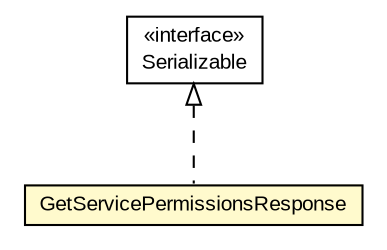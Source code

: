 #!/usr/local/bin/dot
#
# Class diagram 
# Generated by UMLGraph version R5_6-24-gf6e263 (http://www.umlgraph.org/)
#

digraph G {
	edge [fontname="arial",fontsize=10,labelfontname="arial",labelfontsize=10];
	node [fontname="arial",fontsize=10,shape=plaintext];
	nodesep=0.25;
	ranksep=0.5;
	// org.miloss.fgsms.services.interfaces.policyconfiguration.GetServicePermissionsResponse
	c244125 [label=<<table title="org.miloss.fgsms.services.interfaces.policyconfiguration.GetServicePermissionsResponse" border="0" cellborder="1" cellspacing="0" cellpadding="2" port="p" bgcolor="lemonChiffon" href="./GetServicePermissionsResponse.html">
		<tr><td><table border="0" cellspacing="0" cellpadding="1">
<tr><td align="center" balign="center"> GetServicePermissionsResponse </td></tr>
		</table></td></tr>
		</table>>, URL="./GetServicePermissionsResponse.html", fontname="arial", fontcolor="black", fontsize=10.0];
	//org.miloss.fgsms.services.interfaces.policyconfiguration.GetServicePermissionsResponse implements java.io.Serializable
	c244412:p -> c244125:p [dir=back,arrowtail=empty,style=dashed];
	// java.io.Serializable
	c244412 [label=<<table title="java.io.Serializable" border="0" cellborder="1" cellspacing="0" cellpadding="2" port="p" href="http://java.sun.com/j2se/1.4.2/docs/api/java/io/Serializable.html">
		<tr><td><table border="0" cellspacing="0" cellpadding="1">
<tr><td align="center" balign="center"> &#171;interface&#187; </td></tr>
<tr><td align="center" balign="center"> Serializable </td></tr>
		</table></td></tr>
		</table>>, URL="http://java.sun.com/j2se/1.4.2/docs/api/java/io/Serializable.html", fontname="arial", fontcolor="black", fontsize=10.0];
}

